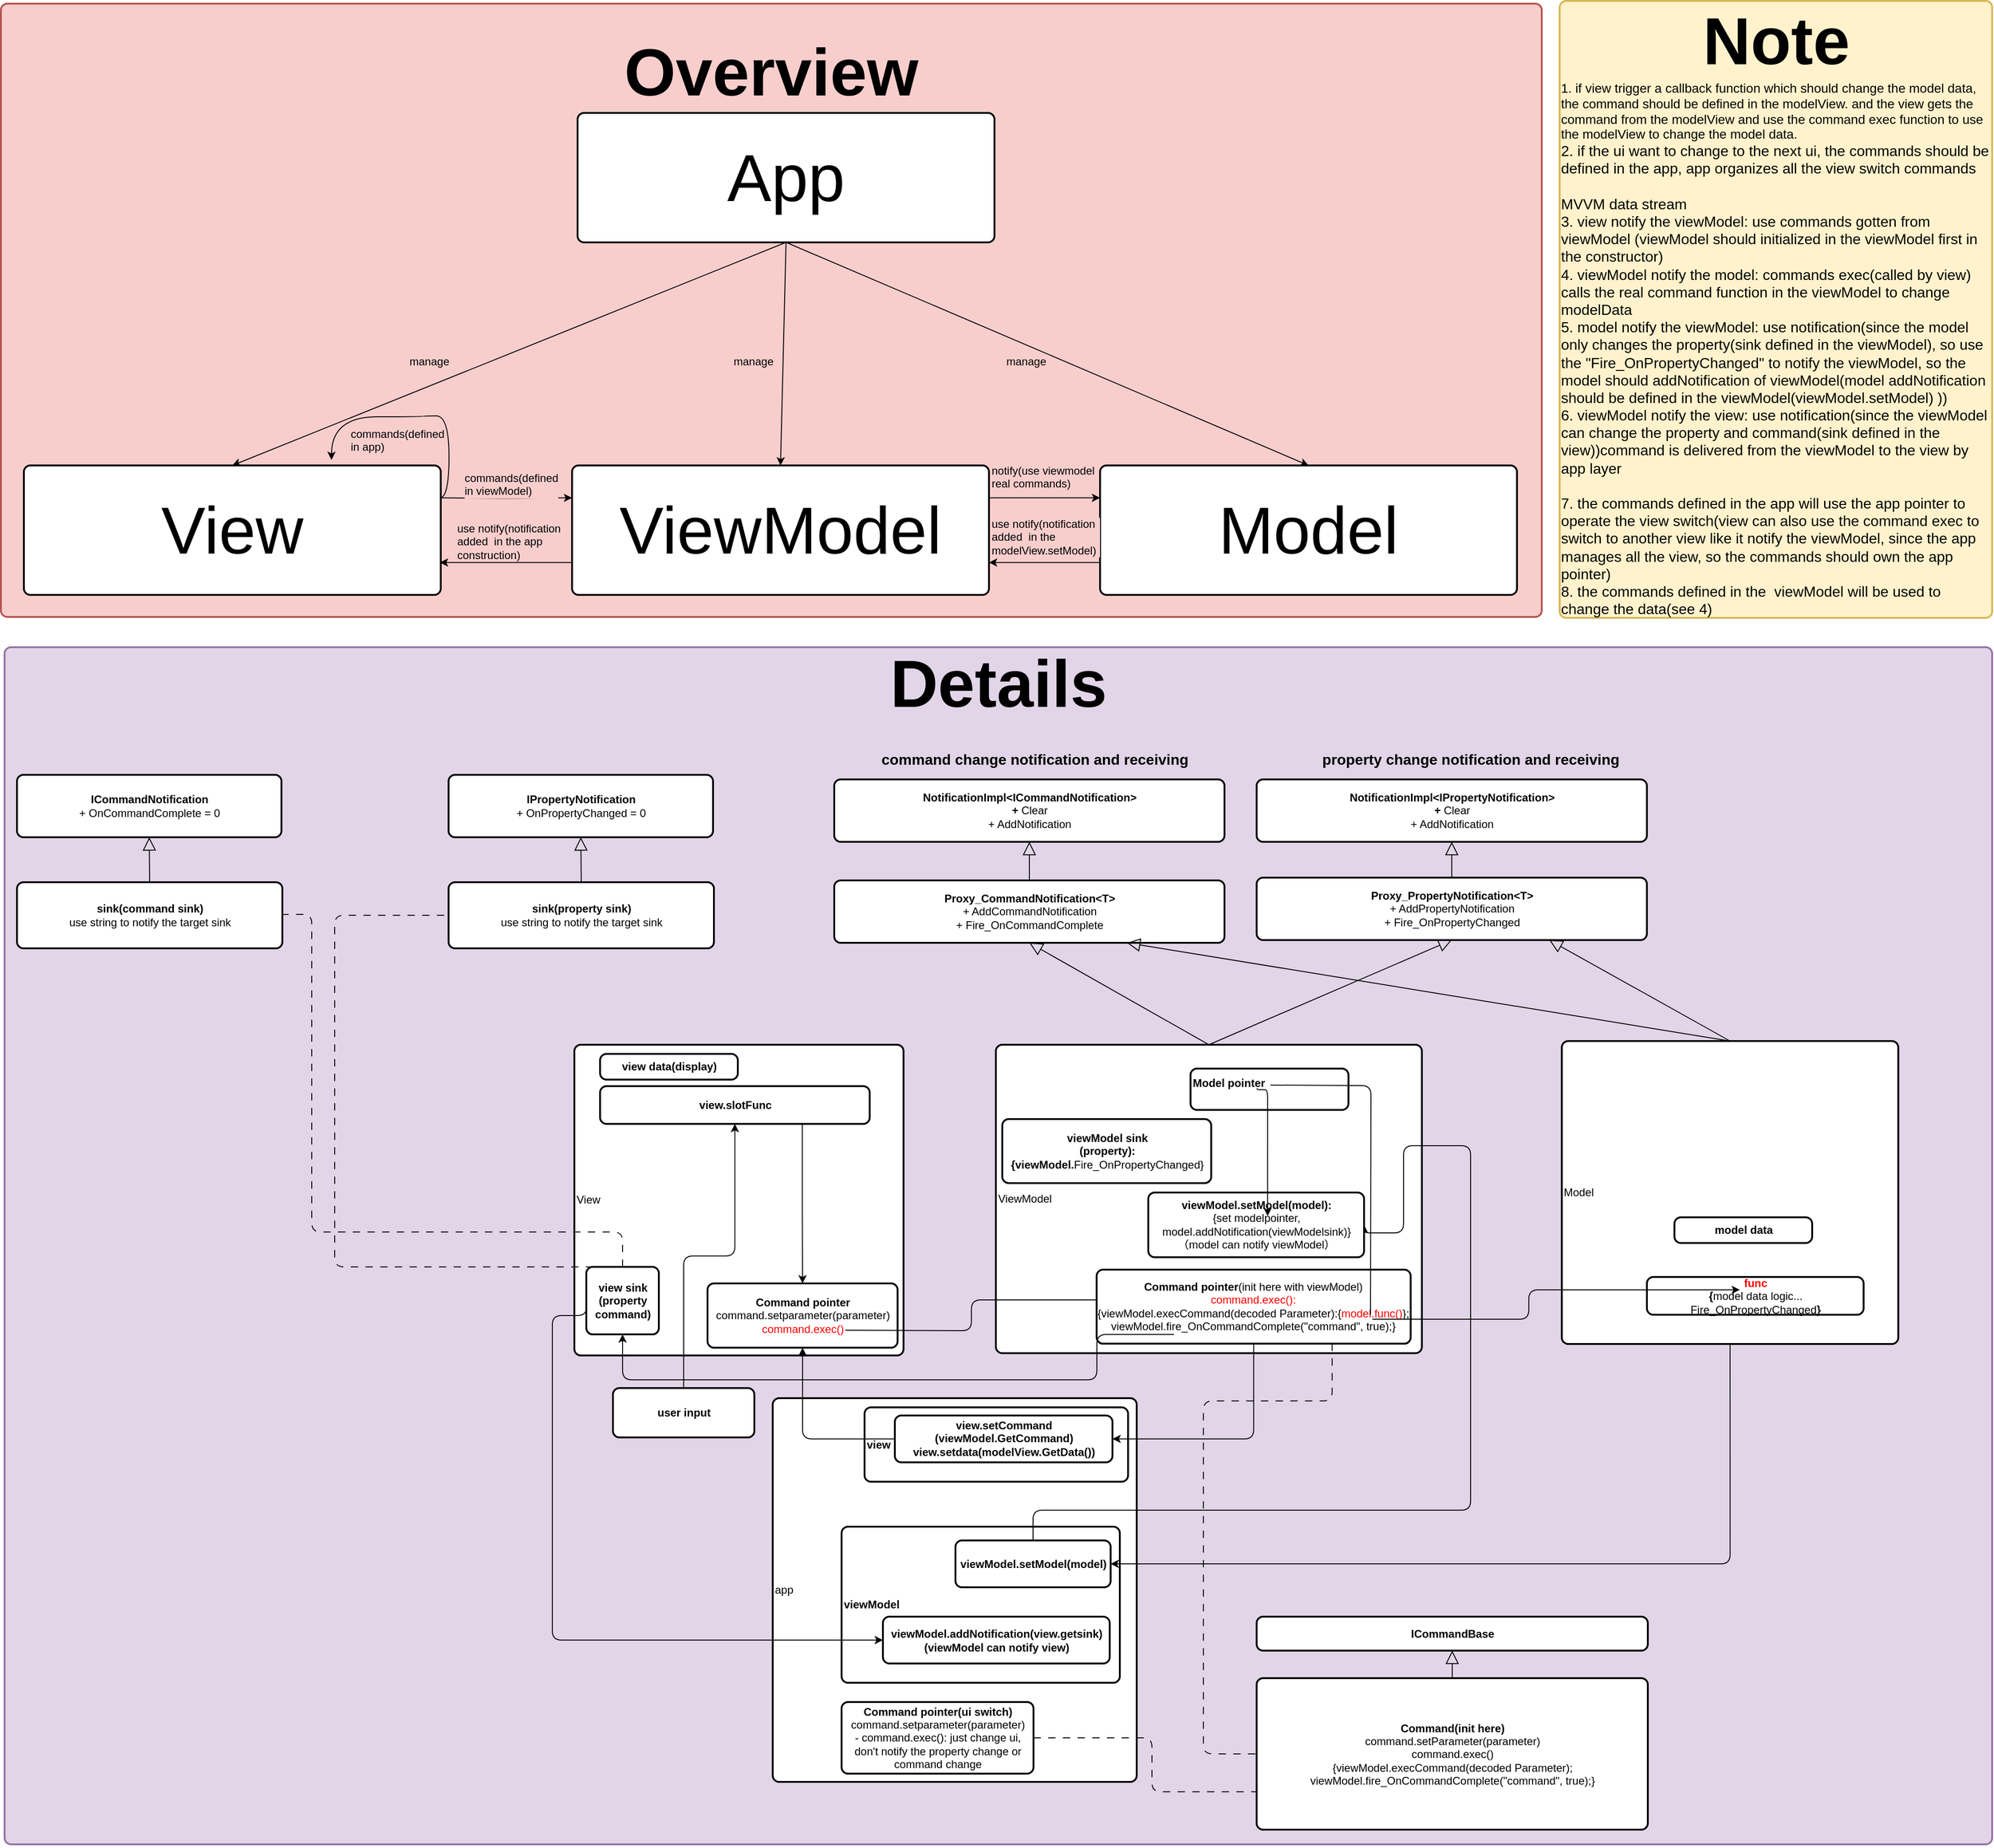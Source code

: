<mxfile>
    <diagram id="0IJ92mYvu78yD-s9BBEv" name="第 1 页">
        <mxGraphModel dx="3004" dy="2409" grid="0" gridSize="10" guides="1" tooltips="1" connect="1" arrows="1" fold="1" page="1" pageScale="1" pageWidth="827" pageHeight="1169" math="0" shadow="0">
            <root>
                <mxCell id="0"/>
                <mxCell id="1" parent="0"/>
                <mxCell id="147" value="&lt;div style=&quot;&quot;&gt;&lt;span style=&quot;font-size: 72px;&quot;&gt;&lt;b&gt;Detail&lt;/b&gt;&lt;/span&gt;&lt;b style=&quot;font-size: 72px; background-color: initial;&quot;&gt;s&lt;/b&gt;&lt;/div&gt;&lt;div style=&quot;&quot;&gt;&lt;b style=&quot;font-size: 72px; background-color: initial;&quot;&gt;&lt;br&gt;&lt;/b&gt;&lt;/div&gt;&lt;div style=&quot;&quot;&gt;&lt;span style=&quot;font-size: 72px;&quot;&gt;&lt;b&gt;&lt;br&gt;&lt;/b&gt;&lt;/span&gt;&lt;/div&gt;&lt;div style=&quot;&quot;&gt;&lt;span style=&quot;font-size: 72px;&quot;&gt;&lt;b&gt;&lt;br&gt;&lt;/b&gt;&lt;/span&gt;&lt;/div&gt;&lt;div style=&quot;&quot;&gt;&lt;span style=&quot;font-size: 72px;&quot;&gt;&lt;b&gt;&lt;br&gt;&lt;/b&gt;&lt;/span&gt;&lt;/div&gt;&lt;div style=&quot;&quot;&gt;&lt;span style=&quot;font-size: 72px;&quot;&gt;&lt;b&gt;&lt;br&gt;&lt;/b&gt;&lt;/span&gt;&lt;/div&gt;&lt;div style=&quot;&quot;&gt;&lt;span style=&quot;font-size: 72px;&quot;&gt;&lt;b&gt;&lt;br&gt;&lt;/b&gt;&lt;/span&gt;&lt;/div&gt;&lt;div style=&quot;&quot;&gt;&lt;span style=&quot;font-size: 72px;&quot;&gt;&lt;b&gt;&lt;br&gt;&lt;/b&gt;&lt;/span&gt;&lt;/div&gt;&lt;div style=&quot;&quot;&gt;&lt;span style=&quot;font-size: 72px;&quot;&gt;&lt;b&gt;&lt;br&gt;&lt;/b&gt;&lt;/span&gt;&lt;/div&gt;&lt;div style=&quot;&quot;&gt;&lt;span style=&quot;font-size: 72px;&quot;&gt;&lt;b&gt;&lt;br&gt;&lt;/b&gt;&lt;/span&gt;&lt;/div&gt;&lt;div style=&quot;&quot;&gt;&lt;span style=&quot;font-size: 72px;&quot;&gt;&lt;b&gt;&lt;br&gt;&lt;/b&gt;&lt;/span&gt;&lt;/div&gt;&lt;div style=&quot;&quot;&gt;&lt;span style=&quot;font-size: 72px;&quot;&gt;&lt;b&gt;&lt;br&gt;&lt;/b&gt;&lt;/span&gt;&lt;/div&gt;&lt;div style=&quot;&quot;&gt;&lt;span style=&quot;font-size: 72px;&quot;&gt;&lt;b&gt;&lt;br&gt;&lt;/b&gt;&lt;/span&gt;&lt;/div&gt;&lt;div style=&quot;&quot;&gt;&lt;span style=&quot;font-size: 72px;&quot;&gt;&lt;b&gt;&lt;br&gt;&lt;/b&gt;&lt;/span&gt;&lt;/div&gt;&lt;div style=&quot;&quot;&gt;&lt;span style=&quot;font-size: 72px;&quot;&gt;&lt;b&gt;&lt;br&gt;&lt;/b&gt;&lt;/span&gt;&lt;/div&gt;&lt;div style=&quot;&quot;&gt;&lt;br&gt;&lt;/div&gt;" style="rounded=1;whiteSpace=wrap;html=1;absoluteArcSize=1;arcSize=14;strokeWidth=2;fillColor=#e1d5e7;strokeColor=#9673a6;" parent="1" vertex="1">
                    <mxGeometry x="-648" y="-280" width="2164.5" height="1304" as="geometry"/>
                </mxCell>
                <mxCell id="146" value="&lt;div style=&quot;&quot;&gt;&lt;font style=&quot;font-size: 72px;&quot;&gt;&lt;b&gt;Overview&lt;/b&gt;&lt;/font&gt;&lt;/div&gt;&lt;div style=&quot;&quot;&gt;&lt;font style=&quot;font-size: 72px;&quot;&gt;&lt;b&gt;&lt;br&gt;&lt;/b&gt;&lt;/font&gt;&lt;/div&gt;&lt;div style=&quot;&quot;&gt;&lt;font style=&quot;font-size: 72px;&quot;&gt;&lt;b&gt;&lt;br&gt;&lt;/b&gt;&lt;/font&gt;&lt;/div&gt;&lt;div style=&quot;&quot;&gt;&lt;font style=&quot;font-size: 72px;&quot;&gt;&lt;b&gt;&lt;br&gt;&lt;/b&gt;&lt;/font&gt;&lt;/div&gt;&lt;div style=&quot;&quot;&gt;&lt;font style=&quot;font-size: 72px;&quot;&gt;&lt;b&gt;&lt;br&gt;&lt;/b&gt;&lt;/font&gt;&lt;/div&gt;&lt;div style=&quot;&quot;&gt;&lt;font style=&quot;font-size: 72px;&quot;&gt;&lt;b&gt;&lt;br&gt;&lt;/b&gt;&lt;/font&gt;&lt;/div&gt;&lt;div style=&quot;&quot;&gt;&lt;b&gt;&lt;br&gt;&lt;/b&gt;&lt;/div&gt;&lt;div style=&quot;&quot;&gt;&lt;b&gt;&lt;br&gt;&lt;/b&gt;&lt;/div&gt;&lt;div style=&quot;&quot;&gt;&lt;b&gt;&lt;br&gt;&lt;/b&gt;&lt;/div&gt;&lt;div style=&quot;&quot;&gt;&lt;b&gt;&lt;br&gt;&lt;/b&gt;&lt;/div&gt;&lt;div style=&quot;&quot;&gt;&lt;b&gt;&lt;br&gt;&lt;/b&gt;&lt;/div&gt;&lt;div style=&quot;&quot;&gt;&lt;br&gt;&lt;/div&gt;" style="rounded=1;whiteSpace=wrap;html=1;absoluteArcSize=1;arcSize=14;strokeWidth=2;fillColor=#f8cecc;strokeColor=#b85450;" parent="1" vertex="1">
                    <mxGeometry x="-652" y="-981" width="1678" height="668" as="geometry"/>
                </mxCell>
                <mxCell id="3" value="View" style="rounded=1;whiteSpace=wrap;html=1;absoluteArcSize=1;arcSize=14;strokeWidth=2;align=left;" parent="1" vertex="1">
                    <mxGeometry x="-27.5" y="152.983" width="358.449" height="338.534" as="geometry"/>
                </mxCell>
                <mxCell id="135" style="edgeStyle=orthogonalEdgeStyle;html=1;exitX=0.75;exitY=1;exitDx=0;exitDy=0;entryX=0.5;entryY=0;entryDx=0;entryDy=0;fontFamily=Helvetica;fontColor=#000000;endArrow=classic;endFill=1;" parent="1" source="7" target="15" edge="1">
                    <mxGeometry relative="1" as="geometry"/>
                </mxCell>
                <mxCell id="7" value="&lt;b&gt;view.slotFunc&lt;/b&gt;" style="rounded=1;whiteSpace=wrap;html=1;absoluteArcSize=1;arcSize=14;strokeWidth=2;" parent="1" vertex="1">
                    <mxGeometry x="0.5" y="198.13" width="293.62" height="41.13" as="geometry"/>
                </mxCell>
                <mxCell id="4" value="ViewModel" style="rounded=1;whiteSpace=wrap;html=1;absoluteArcSize=1;arcSize=14;strokeWidth=2;align=left;" parent="1" vertex="1">
                    <mxGeometry x="431.5" y="152.98" width="463.95" height="336.02" as="geometry"/>
                </mxCell>
                <mxCell id="134" style="edgeStyle=orthogonalEdgeStyle;html=1;exitX=0.5;exitY=0;exitDx=0;exitDy=0;entryX=0.5;entryY=1;entryDx=0;entryDy=0;fontFamily=Helvetica;fontColor=#000000;endArrow=classic;endFill=1;" parent="1" source="9" target="7" edge="1">
                    <mxGeometry relative="1" as="geometry"/>
                </mxCell>
                <mxCell id="9" value="&lt;b&gt;user input&lt;/b&gt;" style="rounded=1;whiteSpace=wrap;html=1;absoluteArcSize=1;arcSize=14;strokeWidth=2;" parent="1" vertex="1">
                    <mxGeometry x="14.5" y="527" width="154.01" height="53.78" as="geometry"/>
                </mxCell>
                <mxCell id="12" value="Model" style="rounded=1;whiteSpace=wrap;html=1;absoluteArcSize=1;arcSize=14;strokeWidth=2;align=left;" parent="1" vertex="1">
                    <mxGeometry x="1047.85" y="149" width="366.41" height="330" as="geometry"/>
                </mxCell>
                <mxCell id="15" value="&lt;b&gt;Command pointer&lt;/b&gt;&lt;br&gt;command.setparameter(parameter)&lt;br&gt;&lt;font color=&quot;#ff0000&quot;&gt;command.exec()&lt;/font&gt;" style="rounded=1;whiteSpace=wrap;html=1;absoluteArcSize=1;arcSize=14;strokeWidth=2;" parent="1" vertex="1">
                    <mxGeometry x="117.5" y="413" width="207" height="70" as="geometry"/>
                </mxCell>
                <mxCell id="21" value="app" style="rounded=1;whiteSpace=wrap;html=1;absoluteArcSize=1;arcSize=14;strokeWidth=2;align=left;" parent="1" vertex="1">
                    <mxGeometry x="188.5" y="538" width="396.41" height="418" as="geometry"/>
                </mxCell>
                <mxCell id="29" value="&lt;b&gt;view&lt;/b&gt;" style="rounded=1;whiteSpace=wrap;html=1;absoluteArcSize=1;arcSize=14;strokeWidth=2;align=left;" parent="1" vertex="1">
                    <mxGeometry x="288.5" y="548" width="287" height="81" as="geometry"/>
                </mxCell>
                <mxCell id="28" style="edgeStyle=orthogonalEdgeStyle;html=1;exitX=0;exitY=0.5;exitDx=0;exitDy=0;entryX=0.5;entryY=1;entryDx=0;entryDy=0;" parent="1" source="22" target="15" edge="1">
                    <mxGeometry relative="1" as="geometry"/>
                </mxCell>
                <mxCell id="22" value="&lt;b&gt;view.setCommand&lt;br&gt;(viewModel.GetCommand)&lt;br&gt;view.setdata(modelView.GetData())&lt;br&gt;&lt;/b&gt;" style="rounded=1;whiteSpace=wrap;html=1;absoluteArcSize=1;arcSize=14;strokeWidth=2;" parent="1" vertex="1">
                    <mxGeometry x="321.5" y="556.88" width="237" height="51" as="geometry"/>
                </mxCell>
                <mxCell id="26" style="edgeStyle=orthogonalEdgeStyle;html=1;exitX=0.5;exitY=1;exitDx=0;exitDy=0;entryX=1;entryY=0.5;entryDx=0;entryDy=0;" parent="1" source="24" target="22" edge="1">
                    <mxGeometry relative="1" as="geometry"/>
                </mxCell>
                <mxCell id="35" style="edgeStyle=orthogonalEdgeStyle;html=1;entryX=0.346;entryY=0.409;entryDx=0;entryDy=0;entryPerimeter=0;" parent="1" target="24" edge="1">
                    <mxGeometry relative="1" as="geometry">
                        <mxPoint x="267.5" y="464" as="sourcePoint"/>
                    </mxGeometry>
                </mxCell>
                <mxCell id="24" value="&lt;b&gt;Command pointer&lt;/b&gt;(init here with viewModel)&lt;br&gt;&lt;font color=&quot;#ff0000&quot;&gt;command.exec():&lt;/font&gt;&lt;br&gt;&lt;span style=&quot;border-color: var(--border-color);&quot;&gt;{viewModel.execCommand(decoded Parameter):{&lt;font color=&quot;#ff0000&quot;&gt;model.func()&lt;/font&gt;};&lt;br style=&quot;border-color: var(--border-color);&quot;&gt;viewModel.fire_OnCommandComplete(&quot;command&quot;, true);}&lt;/span&gt;&lt;b&gt;&lt;br&gt;&lt;/b&gt;" style="rounded=1;whiteSpace=wrap;html=1;absoluteArcSize=1;arcSize=14;strokeWidth=2;" parent="1" vertex="1">
                    <mxGeometry x="541.25" y="398" width="342" height="80.66" as="geometry"/>
                </mxCell>
                <mxCell id="83" style="edgeStyle=orthogonalEdgeStyle;html=1;entryX=0.5;entryY=1;entryDx=0;entryDy=0;fontFamily=Helvetica;fontColor=#000000;exitX=0.246;exitY=0.875;exitDx=0;exitDy=0;exitPerimeter=0;" parent="1" source="24" target="68" edge="1">
                    <mxGeometry relative="1" as="geometry">
                        <Array as="points">
                            <mxPoint x="541.5" y="469"/>
                            <mxPoint x="541.5" y="518"/>
                            <mxPoint x="24.5" y="518"/>
                        </Array>
                    </mxGeometry>
                </mxCell>
                <mxCell id="36" value="&lt;b&gt;Model pointer&lt;br&gt;&lt;br&gt;&lt;/b&gt;" style="rounded=1;whiteSpace=wrap;html=1;absoluteArcSize=1;arcSize=14;strokeWidth=2;align=left;" parent="1" vertex="1">
                    <mxGeometry x="643.5" y="179" width="172" height="45" as="geometry"/>
                </mxCell>
                <mxCell id="38" value="&lt;font style=&quot;font-weight: bold;&quot; color=&quot;#ff0000&quot;&gt;func&lt;/font&gt;&lt;br&gt;&lt;b&gt;{&lt;/b&gt;model data logic...&lt;br&gt;&lt;span style=&quot;background-color: initial;&quot;&gt;Fire_OnPropertyChanged&lt;/span&gt;&lt;b style=&quot;background-color: initial;&quot;&gt;}&lt;/b&gt;&lt;b&gt;&lt;br&gt;&lt;/b&gt;" style="rounded=1;whiteSpace=wrap;html=1;absoluteArcSize=1;arcSize=14;strokeWidth=2;" parent="1" vertex="1">
                    <mxGeometry x="1140.5" y="406" width="236" height="41.13" as="geometry"/>
                </mxCell>
                <mxCell id="39" style="edgeStyle=orthogonalEdgeStyle;html=1;fontColor=#FF0000;exitX=0.878;exitY=0.669;exitDx=0;exitDy=0;exitPerimeter=0;entryX=0.429;entryY=0.34;entryDx=0;entryDy=0;entryPerimeter=0;" parent="1" source="24" target="38" edge="1">
                    <mxGeometry relative="1" as="geometry"/>
                </mxCell>
                <mxCell id="41" value="&lt;b&gt;viewModel&lt;/b&gt;" style="rounded=1;whiteSpace=wrap;html=1;absoluteArcSize=1;arcSize=14;strokeWidth=2;align=left;" parent="1" vertex="1">
                    <mxGeometry x="263.5" y="678" width="303" height="170" as="geometry"/>
                </mxCell>
                <mxCell id="45" style="edgeStyle=orthogonalEdgeStyle;html=1;exitX=0.5;exitY=0;exitDx=0;exitDy=0;entryX=1;entryY=0.5;entryDx=0;entryDy=0;fontColor=#FF0000;" parent="1" source="42" target="92" edge="1">
                    <mxGeometry relative="1" as="geometry">
                        <Array as="points">
                            <mxPoint x="472.5" y="660"/>
                            <mxPoint x="948.5" y="660"/>
                            <mxPoint x="948.5" y="263"/>
                            <mxPoint x="875.5" y="263"/>
                            <mxPoint x="875.5" y="358"/>
                        </Array>
                    </mxGeometry>
                </mxCell>
                <mxCell id="42" value="&lt;b&gt;viewModel.setModel(model)&lt;/b&gt;" style="rounded=1;whiteSpace=wrap;html=1;absoluteArcSize=1;arcSize=14;strokeWidth=2;" parent="1" vertex="1">
                    <mxGeometry x="387.5" y="693" width="169" height="51" as="geometry"/>
                </mxCell>
                <mxCell id="44" style="edgeStyle=orthogonalEdgeStyle;html=1;exitX=0.5;exitY=1;exitDx=0;exitDy=0;entryX=1;entryY=0.5;entryDx=0;entryDy=0;fontColor=#FF0000;" parent="1" source="12" target="42" edge="1">
                    <mxGeometry relative="1" as="geometry"/>
                </mxCell>
                <mxCell id="48" value="&lt;pre style=&quot;margin-top: 0px; margin-bottom: 0px;&quot;&gt;&lt;span style=&quot;font-weight: 600;&quot;&gt;&lt;font style=&quot;&quot; face=&quot;Helvetica&quot;&gt;Proxy_CommandNotification&amp;lt;T&amp;gt;&lt;/font&gt;&lt;/span&gt;&lt;/pre&gt;&lt;pre style=&quot;margin-top: 0px; margin-bottom: 0px;&quot;&gt;&lt;pre style=&quot;border-color: var(--border-color); margin-top: 0px; margin-bottom: 0px;&quot;&gt;&lt;pre style=&quot;border-color: var(--border-color); margin-top: 0px; margin-bottom: 0px;&quot;&gt;&lt;font style=&quot;border-color: var(--border-color);&quot; face=&quot;Helvetica&quot;&gt;&lt;span style=&quot;border-color: var(--border-color);&quot;&gt;&lt;font style=&quot;border-color: var(--border-color);&quot;&gt;&lt;span style=&quot;border-color: var(--border-color); background-color: initial;&quot;&gt;+ &lt;/span&gt;&lt;/font&gt;&lt;/span&gt;AddCommandNotification&lt;/font&gt;&lt;/pre&gt;&lt;pre style=&quot;border-color: var(--border-color); margin-top: 0px; margin-bottom: 0px;&quot;&gt;&lt;font style=&quot;border-color: var(--border-color);&quot; face=&quot;Helvetica&quot;&gt;+ Fire_OnCommandComplete&lt;/font&gt;&lt;/pre&gt;&lt;/pre&gt;&lt;/pre&gt;" style="rounded=1;whiteSpace=wrap;html=1;absoluteArcSize=1;arcSize=14;strokeWidth=2;" parent="1" vertex="1">
                    <mxGeometry x="255.5" y="-26" width="425" height="68" as="geometry"/>
                </mxCell>
                <mxCell id="51" value="" style="endArrow=block;endFill=0;endSize=12;html=1;fontFamily=Helvetica;fontColor=#000000;entryX=0.5;entryY=1;entryDx=0;entryDy=0;exitX=0.5;exitY=0;exitDx=0;exitDy=0;" parent="1" source="4" target="48" edge="1">
                    <mxGeometry width="160" relative="1" as="geometry">
                        <mxPoint x="705.5" y="127" as="sourcePoint"/>
                        <mxPoint x="714.5" y="71" as="targetPoint"/>
                    </mxGeometry>
                </mxCell>
                <mxCell id="53" value="&lt;pre style=&quot;margin-top: 0px; margin-bottom: 0px;&quot;&gt;&lt;pre style=&quot;border-color: var(--border-color); margin-top: 0px; margin-bottom: 0px;&quot;&gt;&lt;span style=&quot;border-color: var(--border-color);&quot;&gt;&lt;font style=&quot;border-color: var(--border-color);&quot; face=&quot;Helvetica&quot;&gt;&lt;b&gt;NotificationImpl&lt;span style=&quot;background-color: initial;&quot;&gt;&amp;lt;&lt;/span&gt;&lt;span style=&quot;background-color: initial;&quot;&gt;ICommandNotification&lt;/span&gt;&lt;span style=&quot;background-color: initial;&quot;&gt;&amp;gt;&lt;/span&gt;&lt;/b&gt;&lt;/font&gt;&lt;/span&gt;&lt;/pre&gt;&lt;pre style=&quot;border-color: var(--border-color); margin-top: 0px; margin-bottom: 0px;&quot;&gt;&lt;font face=&quot;Helvetica&quot;&gt;&lt;span style=&quot;border-color: var(--border-color);&quot;&gt;&lt;font style=&quot;border-color: var(--border-color);&quot;&gt;&lt;b&gt;&lt;span style=&quot;background-color: initial;&quot;&gt;+ &lt;/span&gt;&lt;/b&gt;&lt;/font&gt;&lt;/span&gt;Clear&lt;/font&gt;&lt;/pre&gt;&lt;pre style=&quot;border-color: var(--border-color); margin-top: 0px; margin-bottom: 0px;&quot;&gt;&lt;font face=&quot;Helvetica&quot;&gt;+ AddNotification&lt;/font&gt;&lt;/pre&gt;&lt;/pre&gt;" style="rounded=1;whiteSpace=wrap;html=1;absoluteArcSize=1;arcSize=14;strokeWidth=2;" parent="1" vertex="1">
                    <mxGeometry x="255.5" y="-136" width="425" height="68" as="geometry"/>
                </mxCell>
                <mxCell id="55" value="&lt;div style=&quot;font-size: 16px; line-height: 22px;&quot;&gt;&lt;div style=&quot;&quot;&gt;&lt;span style=&quot;&quot;&gt;&lt;b&gt;command change notification and receiving&lt;/b&gt;&lt;/span&gt;&lt;/div&gt;&lt;/div&gt;" style="text;whiteSpace=wrap;html=1;fontSize=11;fontFamily=Helvetica;fontColor=#000000;labelBackgroundColor=#e1d5e7;" parent="1" vertex="1">
                    <mxGeometry x="304.5" y="-175" width="348.46" height="44" as="geometry"/>
                </mxCell>
                <mxCell id="57" value="&lt;div style=&quot;font-size: 16px; line-height: 22px;&quot;&gt;&lt;div style=&quot;&quot;&gt;&lt;div style=&quot;line-height: 22px;&quot;&gt;&lt;b style=&quot;&quot;&gt;property change notification and receiving&lt;/b&gt;&lt;/div&gt;&lt;/div&gt;&lt;/div&gt;" style="text;whiteSpace=wrap;html=1;fontSize=11;fontFamily=Helvetica;fontColor=#000000;labelBackgroundColor=#e1d5e7;" parent="1" vertex="1">
                    <mxGeometry x="785.27" y="-175" width="334.46" height="44" as="geometry"/>
                </mxCell>
                <mxCell id="59" value="&lt;pre style=&quot;margin-top: 0px; margin-bottom: 0px;&quot;&gt;&lt;pre style=&quot;margin-top: 0px; margin-bottom: 0px;&quot;&gt;&lt;font face=&quot;Helvetica&quot;&gt;&lt;b&gt;NotificationImpl&amp;lt;IPropertyNotification&amp;gt;&lt;/b&gt;&lt;/font&gt;&lt;/pre&gt;&lt;pre style=&quot;margin-top: 0px; margin-bottom: 0px;&quot;&gt;&lt;font style=&quot;background-color: initial; font-family: Helvetica; white-space: normal; border-color: var(--border-color);&quot;&gt;&lt;b&gt;&lt;span style=&quot;background-color: initial;&quot;&gt;+ &lt;/span&gt;&lt;/b&gt;&lt;/font&gt;&lt;span style=&quot;background-color: initial; white-space: normal; font-family: Helvetica;&quot;&gt;Clear&lt;/span&gt;&lt;/pre&gt;&lt;pre style=&quot;border-color: var(--border-color); margin-top: 0px; margin-bottom: 0px;&quot;&gt;&lt;font face=&quot;Helvetica&quot;&gt;+ AddNotification&lt;/font&gt;&lt;/pre&gt;&lt;/pre&gt;" style="rounded=1;whiteSpace=wrap;html=1;absoluteArcSize=1;arcSize=14;strokeWidth=2;" parent="1" vertex="1">
                    <mxGeometry x="715.5" y="-136" width="425" height="68" as="geometry"/>
                </mxCell>
                <mxCell id="60" value="&lt;pre style=&quot;margin-top: 0px; margin-bottom: 0px;&quot;&gt;&lt;font face=&quot;Helvetica&quot;&gt;&lt;b&gt;Proxy_PropertyNotification&lt;/b&gt;&lt;/font&gt;&lt;span style=&quot;font-weight: 600;&quot;&gt;&lt;font style=&quot;&quot; face=&quot;Helvetica&quot;&gt;&amp;lt;T&amp;gt;&lt;/font&gt;&lt;/span&gt;&lt;/pre&gt;&lt;pre style=&quot;margin-top: 0px; margin-bottom: 0px;&quot;&gt;&lt;pre style=&quot;border-color: var(--border-color); margin-top: 0px; margin-bottom: 0px;&quot;&gt;&lt;pre style=&quot;border-color: var(--border-color); margin-top: 0px; margin-bottom: 0px;&quot;&gt;&lt;font face=&quot;Helvetica&quot;&gt;&lt;font style=&quot;border-color: var(--border-color);&quot;&gt;&lt;span style=&quot;border-color: var(--border-color);&quot;&gt;&lt;font style=&quot;border-color: var(--border-color);&quot;&gt;&lt;span style=&quot;border-color: var(--border-color); background-color: initial;&quot;&gt;+ &lt;/span&gt;&lt;/font&gt;&lt;/span&gt;&lt;/font&gt;AddPropertyNotification&lt;/font&gt;&lt;/pre&gt;&lt;pre style=&quot;border-color: var(--border-color); margin-top: 0px; margin-bottom: 0px;&quot;&gt;&lt;font style=&quot;border-color: var(--border-color);&quot; face=&quot;Helvetica&quot;&gt;+ &lt;/font&gt;&lt;font face=&quot;Helvetica&quot;&gt;Fire_OnPropertyChanged&lt;/font&gt;&lt;/pre&gt;&lt;/pre&gt;&lt;/pre&gt;" style="rounded=1;whiteSpace=wrap;html=1;absoluteArcSize=1;arcSize=14;strokeWidth=2;" parent="1" vertex="1">
                    <mxGeometry x="715.5" y="-29" width="425" height="68" as="geometry"/>
                </mxCell>
                <mxCell id="61" value="" style="endArrow=block;endFill=0;endSize=12;html=1;fontFamily=Helvetica;fontColor=#000000;entryX=0.5;entryY=1;entryDx=0;entryDy=0;exitX=0.5;exitY=0;exitDx=0;exitDy=0;" parent="1" source="60" target="59" edge="1">
                    <mxGeometry width="160" relative="1" as="geometry">
                        <mxPoint x="478.0" y="-16" as="sourcePoint"/>
                        <mxPoint x="478.0" y="-58" as="targetPoint"/>
                    </mxGeometry>
                </mxCell>
                <mxCell id="64" value="" style="endArrow=block;endFill=0;endSize=12;html=1;fontFamily=Helvetica;fontColor=#000000;entryX=0.5;entryY=1;entryDx=0;entryDy=0;exitX=0.5;exitY=0;exitDx=0;exitDy=0;" parent="1" source="4" target="60" edge="1">
                    <mxGeometry width="160" relative="1" as="geometry">
                        <mxPoint x="707.5" y="130" as="sourcePoint"/>
                        <mxPoint x="478" y="52" as="targetPoint"/>
                    </mxGeometry>
                </mxCell>
                <mxCell id="66" value="&lt;b&gt;viewModel.addNotification(view.getsink)&lt;br&gt;(viewModel can notify view)&lt;br&gt;&lt;/b&gt;" style="rounded=1;whiteSpace=wrap;html=1;absoluteArcSize=1;arcSize=14;strokeWidth=2;" parent="1" vertex="1">
                    <mxGeometry x="308.5" y="776" width="247" height="51" as="geometry"/>
                </mxCell>
                <mxCell id="69" style="edgeStyle=orthogonalEdgeStyle;html=1;exitX=0;exitY=0.5;exitDx=0;exitDy=0;entryX=0;entryY=0.5;entryDx=0;entryDy=0;fontFamily=Helvetica;fontColor=#000000;" parent="1" source="68" target="66" edge="1">
                    <mxGeometry relative="1" as="geometry">
                        <Array as="points">
                            <mxPoint x="-51.5" y="448"/>
                            <mxPoint x="-51.5" y="802"/>
                        </Array>
                    </mxGeometry>
                </mxCell>
                <mxCell id="73" style="edgeStyle=orthogonalEdgeStyle;html=1;exitX=0.5;exitY=0;exitDx=0;exitDy=0;fontFamily=Helvetica;fontColor=#000000;dashed=1;dashPattern=8 8;entryX=0;entryY=0.5;entryDx=0;entryDy=0;endArrow=none;endFill=0;" parent="1" source="68" target="72" edge="1">
                    <mxGeometry relative="1" as="geometry">
                        <mxPoint x="-247.5" y="73" as="targetPoint"/>
                        <Array as="points">
                            <mxPoint x="-288.5" y="395"/>
                            <mxPoint x="-288.5" y="12"/>
                        </Array>
                    </mxGeometry>
                </mxCell>
                <mxCell id="68" value="&lt;b&gt;view sink&lt;br&gt;(property&lt;br&gt;command)&lt;br&gt;&lt;/b&gt;" style="rounded=1;whiteSpace=wrap;html=1;absoluteArcSize=1;arcSize=14;strokeWidth=2;" parent="1" vertex="1">
                    <mxGeometry x="-14.5" y="395" width="79" height="73.56" as="geometry"/>
                </mxCell>
                <mxCell id="71" value="&lt;b&gt;Command pointer(ui switch)&lt;/b&gt;&lt;br&gt;command.setparameter(parameter)&lt;br&gt;- command.exec(): just change ui,&lt;br&gt;don't notify the property change or command change" style="rounded=1;whiteSpace=wrap;html=1;absoluteArcSize=1;arcSize=14;strokeWidth=2;" parent="1" vertex="1">
                    <mxGeometry x="263.5" y="869" width="209" height="78" as="geometry"/>
                </mxCell>
                <mxCell id="72" value="&lt;b&gt;sink(property sink)&lt;/b&gt;&lt;br&gt;use string to notify the target sink" style="rounded=1;whiteSpace=wrap;html=1;absoluteArcSize=1;arcSize=14;strokeWidth=2;" parent="1" vertex="1">
                    <mxGeometry x="-164.5" y="-24" width="289" height="72" as="geometry"/>
                </mxCell>
                <mxCell id="75" value="" style="endArrow=block;endFill=0;endSize=12;html=1;fontFamily=Helvetica;fontColor=#000000;entryX=0.5;entryY=1;entryDx=0;entryDy=0;exitX=0.5;exitY=0;exitDx=0;exitDy=0;" parent="1" source="48" target="53" edge="1">
                    <mxGeometry width="160" relative="1" as="geometry">
                        <mxPoint x="935" y="-19" as="sourcePoint"/>
                        <mxPoint x="935" y="-58" as="targetPoint"/>
                    </mxGeometry>
                </mxCell>
                <mxCell id="76" value="" style="endArrow=block;endFill=0;endSize=12;html=1;fontFamily=Helvetica;fontColor=#000000;exitX=0.5;exitY=0;exitDx=0;exitDy=0;entryX=0.5;entryY=1;entryDx=0;entryDy=0;" parent="1" source="72" target="77" edge="1">
                    <mxGeometry width="160" relative="1" as="geometry">
                        <mxPoint x="478" y="-16" as="sourcePoint"/>
                        <mxPoint x="-19.5" y="-73" as="targetPoint"/>
                    </mxGeometry>
                </mxCell>
                <mxCell id="77" value="&lt;pre style=&quot;margin-top: 0px; margin-bottom: 0px;&quot;&gt;&lt;pre style=&quot;border-color: var(--border-color); margin-top: 0px; margin-bottom: 0px;&quot;&gt;&lt;pre style=&quot;margin-top: 0px; margin-bottom: 0px;&quot;&gt;&lt;font style=&quot;&quot; face=&quot;Helvetica&quot;&gt;&lt;b&gt;IPropertyNotification&lt;/b&gt;&lt;/font&gt;&lt;/pre&gt;&lt;pre style=&quot;margin-top: 0px; margin-bottom: 0px;&quot;&gt;&lt;font style=&quot;&quot; face=&quot;Helvetica&quot;&gt;+ OnPropertyChanged = 0&lt;/font&gt;&lt;/pre&gt;&lt;/pre&gt;&lt;/pre&gt;" style="rounded=1;whiteSpace=wrap;html=1;absoluteArcSize=1;arcSize=14;strokeWidth=2;" parent="1" vertex="1">
                    <mxGeometry x="-164.5" y="-141" width="288" height="68" as="geometry"/>
                </mxCell>
                <mxCell id="78" value="&lt;b&gt;sink(command sink)&lt;br&gt;&lt;/b&gt;use string to notify the target sink&lt;b&gt;&lt;br&gt;&lt;/b&gt;" style="rounded=1;whiteSpace=wrap;html=1;absoluteArcSize=1;arcSize=14;strokeWidth=2;" parent="1" vertex="1">
                    <mxGeometry x="-634.5" y="-24" width="289" height="72" as="geometry"/>
                </mxCell>
                <mxCell id="79" value="" style="endArrow=block;endFill=0;endSize=12;html=1;fontFamily=Helvetica;fontColor=#000000;exitX=0.5;exitY=0;exitDx=0;exitDy=0;entryX=0.5;entryY=1;entryDx=0;entryDy=0;" parent="1" source="78" target="80" edge="1">
                    <mxGeometry width="160" relative="1" as="geometry">
                        <mxPoint x="8" y="-16" as="sourcePoint"/>
                        <mxPoint x="-489.5" y="-73" as="targetPoint"/>
                    </mxGeometry>
                </mxCell>
                <mxCell id="80" value="&lt;pre style=&quot;margin-top: 0px; margin-bottom: 0px;&quot;&gt;&lt;pre style=&quot;border-color: var(--border-color); margin-top: 0px; margin-bottom: 0px;&quot;&gt;&lt;pre style=&quot;margin-top: 0px; margin-bottom: 0px;&quot;&gt;&lt;font face=&quot;Helvetica&quot;&gt;&lt;b&gt;ICommandNotification&lt;/b&gt;&lt;/font&gt;&lt;/pre&gt;&lt;pre style=&quot;margin-top: 0px; margin-bottom: 0px;&quot;&gt;&lt;font style=&quot;&quot; face=&quot;Helvetica&quot;&gt;+ &lt;/font&gt;&lt;font face=&quot;Helvetica&quot;&gt;OnCommandComplete = 0&lt;/font&gt;&lt;br&gt;&lt;/pre&gt;&lt;/pre&gt;&lt;/pre&gt;" style="rounded=1;whiteSpace=wrap;html=1;absoluteArcSize=1;arcSize=14;strokeWidth=2;" parent="1" vertex="1">
                    <mxGeometry x="-634.5" y="-141" width="288" height="68" as="geometry"/>
                </mxCell>
                <mxCell id="82" style="edgeStyle=orthogonalEdgeStyle;html=1;exitX=0.5;exitY=0;exitDx=0;exitDy=0;fontFamily=Helvetica;fontColor=#000000;dashed=1;dashPattern=8 8;entryX=1;entryY=0.5;entryDx=0;entryDy=0;endArrow=none;endFill=0;" parent="1" source="68" target="78" edge="1">
                    <mxGeometry relative="1" as="geometry">
                        <mxPoint x="35" y="405" as="sourcePoint"/>
                        <mxPoint x="-154.5" y="22" as="targetPoint"/>
                        <Array as="points">
                            <mxPoint x="24.5" y="357"/>
                            <mxPoint x="-313.5" y="357"/>
                            <mxPoint x="-313.5" y="11"/>
                            <mxPoint x="-345.5" y="11"/>
                        </Array>
                    </mxGeometry>
                </mxCell>
                <mxCell id="86" value="" style="endArrow=block;endFill=0;endSize=12;html=1;fontFamily=Helvetica;fontColor=#000000;entryX=0.75;entryY=1;entryDx=0;entryDy=0;exitX=0.5;exitY=0;exitDx=0;exitDy=0;" parent="1" source="12" target="48" edge="1">
                    <mxGeometry width="160" relative="1" as="geometry">
                        <mxPoint x="722.245" y="162.98" as="sourcePoint"/>
                        <mxPoint x="478" y="52" as="targetPoint"/>
                    </mxGeometry>
                </mxCell>
                <mxCell id="87" value="" style="endArrow=block;endFill=0;endSize=12;html=1;fontFamily=Helvetica;fontColor=#000000;entryX=0.75;entryY=1;entryDx=0;entryDy=0;exitX=0.5;exitY=0;exitDx=0;exitDy=0;" parent="1" source="12" target="60" edge="1">
                    <mxGeometry width="160" relative="1" as="geometry">
                        <mxPoint x="722.245" y="162.98" as="sourcePoint"/>
                        <mxPoint x="938" y="49.0" as="targetPoint"/>
                    </mxGeometry>
                </mxCell>
                <mxCell id="91" value="" style="edgeStyle=orthogonalEdgeStyle;html=1;fontColor=#FF0000;endArrow=none;" parent="1" edge="1">
                    <mxGeometry relative="1" as="geometry">
                        <mxPoint x="730.5" y="197" as="sourcePoint"/>
                        <mxPoint x="839.5" y="447" as="targetPoint"/>
                    </mxGeometry>
                </mxCell>
                <mxCell id="92" value="&lt;b style=&quot;border-color: var(--border-color);&quot;&gt;viewModel.setModel(model):&lt;br&gt;&lt;/b&gt;{set modelpointer,&lt;br&gt;model.&lt;span style=&quot;border-color: var(--border-color);&quot;&gt;addNotification(viewModelsink)&lt;/span&gt;}&lt;br&gt;（model can notify viewModel）" style="rounded=1;whiteSpace=wrap;html=1;absoluteArcSize=1;arcSize=14;strokeWidth=2;align=center;" parent="1" vertex="1">
                    <mxGeometry x="597.5" y="314" width="235" height="70.49" as="geometry"/>
                </mxCell>
                <mxCell id="93" style="edgeStyle=orthogonalEdgeStyle;html=1;fontFamily=Helvetica;fontColor=#000000;entryX=0.553;entryY=0.434;entryDx=0;entryDy=0;entryPerimeter=0;" parent="1" edge="1">
                    <mxGeometry relative="1" as="geometry">
                        <mxPoint x="715.5" y="201" as="sourcePoint"/>
                        <mxPoint x="727.455" y="339.593" as="targetPoint"/>
                        <Array as="points">
                            <mxPoint x="716.5" y="202"/>
                            <mxPoint x="727.5" y="202"/>
                        </Array>
                    </mxGeometry>
                </mxCell>
                <mxCell id="94" value="&lt;b&gt;viewModel sink&lt;br&gt;(property):&lt;br&gt;{viewModel.&lt;/b&gt;&lt;span style=&quot;background-color: initial;&quot;&gt;Fire_OnPropertyChanged}&lt;/span&gt;" style="rounded=1;whiteSpace=wrap;html=1;absoluteArcSize=1;arcSize=14;strokeWidth=2;" parent="1" vertex="1">
                    <mxGeometry x="438.5" y="234" width="227.54" height="69.69" as="geometry"/>
                </mxCell>
                <mxCell id="98" value="" style="edgeStyle=orthogonalEdgeStyle;html=1;exitX=1;exitY=0.25;exitDx=0;exitDy=0;entryX=0;entryY=0.25;entryDx=0;entryDy=0;fontFamily=Helvetica;fontSize=72;fontColor=#000000;" parent="1" target="96" edge="1">
                    <mxGeometry relative="1" as="geometry">
                        <mxPoint as="offset"/>
                        <mxPoint x="-174" y="-442.75" as="sourcePoint"/>
                    </mxGeometry>
                </mxCell>
                <mxCell id="131" style="edgeStyle=orthogonalEdgeStyle;curved=1;html=1;exitX=1;exitY=0.25;exitDx=0;exitDy=0;fontFamily=Helvetica;fontColor=#000000;" parent="1" edge="1">
                    <mxGeometry relative="1" as="geometry">
                        <mxPoint x="-292" y="-484" as="targetPoint"/>
                        <mxPoint x="-174" y="-442.75" as="sourcePoint"/>
                        <Array as="points">
                            <mxPoint x="-164" y="-443"/>
                            <mxPoint x="-164" y="-532"/>
                            <mxPoint x="-192" y="-532"/>
                            <mxPoint x="-249" y="-531"/>
                        </Array>
                    </mxGeometry>
                </mxCell>
                <mxCell id="95" value="&lt;font style=&quot;font-size: 72px;&quot;&gt;View&lt;/font&gt;" style="rounded=1;whiteSpace=wrap;html=1;absoluteArcSize=1;arcSize=14;strokeWidth=2;align=center;labelBackgroundColor=default;" parent="1" vertex="1">
                    <mxGeometry x="-627" y="-478" width="454" height="141" as="geometry"/>
                </mxCell>
                <mxCell id="99" style="edgeStyle=orthogonalEdgeStyle;html=1;exitX=1;exitY=0.25;exitDx=0;exitDy=0;entryX=0;entryY=0.25;entryDx=0;entryDy=0;fontFamily=Helvetica;fontSize=72;fontColor=#000000;" parent="1" source="96" target="97" edge="1">
                    <mxGeometry relative="1" as="geometry"/>
                </mxCell>
                <mxCell id="101" style="edgeStyle=orthogonalEdgeStyle;html=1;exitX=0;exitY=0.75;exitDx=0;exitDy=0;entryX=1;entryY=0.75;entryDx=0;entryDy=0;fontFamily=Helvetica;fontSize=72;fontColor=#000000;" parent="1" source="96" edge="1">
                    <mxGeometry relative="1" as="geometry">
                        <mxPoint x="-174" y="-372.25" as="targetPoint"/>
                    </mxGeometry>
                </mxCell>
                <mxCell id="96" value="&lt;font style=&quot;font-size: 72px;&quot;&gt;ViewModel&lt;/font&gt;" style="rounded=1;whiteSpace=wrap;html=1;absoluteArcSize=1;arcSize=14;strokeWidth=2;align=center;labelBackgroundColor=default;" parent="1" vertex="1">
                    <mxGeometry x="-30" y="-478" width="454" height="141" as="geometry"/>
                </mxCell>
                <mxCell id="100" style="edgeStyle=orthogonalEdgeStyle;html=1;exitX=0;exitY=0.75;exitDx=0;exitDy=0;entryX=1;entryY=0.75;entryDx=0;entryDy=0;fontFamily=Helvetica;fontSize=72;fontColor=#000000;" parent="1" source="97" target="96" edge="1">
                    <mxGeometry relative="1" as="geometry"/>
                </mxCell>
                <mxCell id="97" value="&lt;font style=&quot;font-size: 72px;&quot;&gt;Model&lt;/font&gt;" style="rounded=1;whiteSpace=wrap;html=1;absoluteArcSize=1;arcSize=14;strokeWidth=2;align=center;labelBackgroundColor=default;" parent="1" vertex="1">
                    <mxGeometry x="545" y="-478" width="454" height="141" as="geometry"/>
                </mxCell>
                <mxCell id="102" value="&lt;span style=&quot;color: rgb(0, 0, 0); font-family: Helvetica; font-size: 12px; font-style: normal; font-variant-ligatures: normal; font-variant-caps: normal; font-weight: 400; letter-spacing: normal; orphans: 2; text-align: center; text-indent: 0px; text-transform: none; widows: 2; word-spacing: 0px; -webkit-text-stroke-width: 0px; text-decoration-thickness: initial; text-decoration-style: initial; text-decoration-color: initial; float: none; display: inline !important;&quot;&gt;commands(defined in viewModel)&lt;/span&gt;" style="text;whiteSpace=wrap;html=1;fontSize=12;fontFamily=Helvetica;fontColor=#000000;labelBackgroundColor=#F8CECC;" parent="1" vertex="1">
                    <mxGeometry x="-149" y="-478" width="103" height="36" as="geometry"/>
                </mxCell>
                <mxCell id="104" value="&lt;span style=&quot;color: rgb(0, 0, 0); font-family: Helvetica; font-size: 12px; font-style: normal; font-variant-ligatures: normal; font-variant-caps: normal; font-weight: 400; letter-spacing: normal; orphans: 2; text-align: center; text-indent: 0px; text-transform: none; widows: 2; word-spacing: 0px; -webkit-text-stroke-width: 0px; text-decoration-thickness: initial; text-decoration-style: initial; text-decoration-color: initial; float: none; display: inline !important;&quot;&gt;use notify(notification added&amp;nbsp; in the modelView.setModel)&lt;/span&gt;" style="text;whiteSpace=wrap;html=1;fontSize=12;fontFamily=Helvetica;fontColor=#000000;labelBackgroundColor=#F8CECC;" parent="1" vertex="1">
                    <mxGeometry x="425" y="-428" width="120" height="46" as="geometry"/>
                </mxCell>
                <mxCell id="105" value="&lt;span style=&quot;color: rgb(0, 0, 0); font-family: Helvetica; font-size: 12px; font-style: normal; font-variant-ligatures: normal; font-variant-caps: normal; font-weight: 400; letter-spacing: normal; orphans: 2; text-align: center; text-indent: 0px; text-transform: none; widows: 2; word-spacing: 0px; -webkit-text-stroke-width: 0px; text-decoration-thickness: initial; text-decoration-style: initial; text-decoration-color: initial; float: none; display: inline !important;&quot;&gt;notify(use viewmodel real commands)&lt;/span&gt;" style="text;whiteSpace=wrap;html=1;fontSize=12;fontFamily=Helvetica;fontColor=#000000;fillColor=none;labelBackgroundColor=#F8CECC;" parent="1" vertex="1">
                    <mxGeometry x="425" y="-486" width="118" height="36" as="geometry"/>
                </mxCell>
                <mxCell id="113" value="&lt;div style=&quot;&quot;&gt;&lt;b style=&quot;background-color: initial;&quot;&gt;&lt;font style=&quot;font-size: 72px;&quot;&gt;Note&lt;/font&gt;&lt;/b&gt;&lt;/div&gt;&lt;div style=&quot;text-align: left;&quot;&gt;&lt;span style=&quot;background-color: initial;&quot;&gt;&lt;font style=&quot;font-size: 14px;&quot;&gt;1. if view trigger a callback function which should change the model data, the command should be defined in the modelView. and the view gets the command from the modelView and use the command exec function to use the modelView to change the model data.&lt;/font&gt;&lt;/span&gt;&lt;/div&gt;&lt;div style=&quot;text-align: left;&quot;&gt;&lt;span style=&quot;background-color: initial;&quot;&gt;&lt;font size=&quot;3&quot;&gt;2. if the ui want to change to the next ui, the commands should be defined in the app, app organizes all the view switch commands&lt;/font&gt;&lt;/span&gt;&lt;/div&gt;&lt;div style=&quot;text-align: left;&quot;&gt;&lt;span style=&quot;background-color: initial;&quot;&gt;&lt;font size=&quot;3&quot;&gt;&lt;br&gt;&lt;/font&gt;&lt;/span&gt;&lt;/div&gt;&lt;div style=&quot;text-align: left;&quot;&gt;&lt;span style=&quot;background-color: initial;&quot;&gt;&lt;font size=&quot;3&quot;&gt;MVVM data stream&lt;/font&gt;&lt;/span&gt;&lt;/div&gt;&lt;div style=&quot;text-align: left;&quot;&gt;&lt;span style=&quot;background-color: initial;&quot;&gt;&lt;font size=&quot;3&quot;&gt;3. view notify the viewModel: use commands gotten from viewModel (viewModel should initialized in the viewModel first in the constructor)&lt;/font&gt;&lt;/span&gt;&lt;/div&gt;&lt;div style=&quot;text-align: left;&quot;&gt;&lt;span style=&quot;background-color: initial;&quot;&gt;&lt;font size=&quot;3&quot;&gt;4. viewModel notify the model: commands exec(called by view) calls the real command function in the viewModel to change modelData&lt;/font&gt;&lt;/span&gt;&lt;/div&gt;&lt;div style=&quot;text-align: left;&quot;&gt;&lt;font size=&quot;3&quot;&gt;&lt;span style=&quot;background-color: initial;&quot;&gt;5. model notify the viewModel: use notification(since the model only changes the property(sink defined in the viewModel), so use the &quot;Fire_OnPropertyChanged&quot; to notify the viewModel, so the model should addNotification of viewModel(model addNotification should be defined in the viewModel(viewModel.setModel) )&lt;/span&gt;&lt;span style=&quot;background-color: initial;&quot;&gt;)&lt;/span&gt;&lt;/font&gt;&lt;/div&gt;&lt;div style=&quot;text-align: left;&quot;&gt;&lt;span style=&quot;background-color: initial;&quot;&gt;&lt;font size=&quot;3&quot;&gt;6. viewModel notify the view: use notification(since the viewModel can change the property and command(sink defined in the view))command is delivered from the viewModel to the view by app layer&lt;/font&gt;&lt;/span&gt;&lt;/div&gt;&lt;div style=&quot;text-align: left;&quot;&gt;&lt;span style=&quot;background-color: initial;&quot;&gt;&lt;font size=&quot;3&quot;&gt;&lt;br&gt;&lt;/font&gt;&lt;/span&gt;&lt;/div&gt;&lt;div style=&quot;text-align: left;&quot;&gt;&lt;span style=&quot;background-color: initial;&quot;&gt;&lt;font size=&quot;3&quot;&gt;7. the commands defined in the app will use the app pointer to operate the view switch(view can also use the command exec to switch to another view like it notify the viewModel, since the app manages all the view, so the commands should own the app pointer)&lt;/font&gt;&lt;/span&gt;&lt;/div&gt;&lt;div style=&quot;text-align: left;&quot;&gt;&lt;span style=&quot;background-color: initial;&quot;&gt;&lt;font size=&quot;3&quot;&gt;8. the commands defined in the&amp;nbsp; viewModel will be used to change the data(see 4)&lt;/font&gt;&lt;/span&gt;&lt;/div&gt;" style="rounded=1;whiteSpace=wrap;html=1;absoluteArcSize=1;arcSize=14;strokeWidth=2;fillColor=#fff2cc;strokeColor=#d6b656;" parent="1" vertex="1">
                    <mxGeometry x="1045.5" y="-984" width="471" height="672" as="geometry"/>
                </mxCell>
                <mxCell id="118" value="&lt;span style=&quot;color: rgb(0, 0, 0); font-family: Helvetica; font-size: 12px; font-style: normal; font-variant-ligatures: normal; font-variant-caps: normal; font-weight: 400; letter-spacing: normal; orphans: 2; text-align: center; text-indent: 0px; text-transform: none; widows: 2; word-spacing: 0px; -webkit-text-stroke-width: 0px; text-decoration-thickness: initial; text-decoration-style: initial; text-decoration-color: initial; float: none; display: inline !important;&quot;&gt;use notify(notification added&amp;nbsp; in the app construction)&lt;/span&gt;" style="text;whiteSpace=wrap;html=1;fontSize=12;fontFamily=Helvetica;fontColor=#000000;labelBackgroundColor=#F8CECC;" parent="1" vertex="1">
                    <mxGeometry x="-157.5" y="-423" width="120" height="36" as="geometry"/>
                </mxCell>
                <mxCell id="121" style="edgeStyle=none;html=1;exitX=0.5;exitY=1;exitDx=0;exitDy=0;entryX=0.5;entryY=0;entryDx=0;entryDy=0;fontFamily=Helvetica;fontColor=#000000;" parent="1" source="120" target="95" edge="1">
                    <mxGeometry relative="1" as="geometry"/>
                </mxCell>
                <mxCell id="122" style="edgeStyle=none;html=1;exitX=0.5;exitY=1;exitDx=0;exitDy=0;entryX=0.5;entryY=0;entryDx=0;entryDy=0;fontFamily=Helvetica;fontColor=#000000;" parent="1" source="120" target="96" edge="1">
                    <mxGeometry relative="1" as="geometry"/>
                </mxCell>
                <mxCell id="123" style="edgeStyle=none;html=1;exitX=0.5;exitY=1;exitDx=0;exitDy=0;entryX=0.5;entryY=0;entryDx=0;entryDy=0;fontFamily=Helvetica;fontColor=#000000;" parent="1" source="120" target="97" edge="1">
                    <mxGeometry relative="1" as="geometry"/>
                </mxCell>
                <mxCell id="120" value="&lt;font style=&quot;font-size: 72px;&quot;&gt;App&lt;/font&gt;" style="rounded=1;whiteSpace=wrap;html=1;absoluteArcSize=1;arcSize=14;strokeWidth=2;align=center;labelBackgroundColor=default;" parent="1" vertex="1">
                    <mxGeometry x="-24" y="-862" width="454" height="141" as="geometry"/>
                </mxCell>
                <mxCell id="124" value="&lt;span style=&quot;color: rgb(0, 0, 0); font-family: Helvetica; font-size: 12px; font-style: normal; font-variant-ligatures: normal; font-variant-caps: normal; font-weight: 400; letter-spacing: normal; orphans: 2; text-align: center; text-indent: 0px; text-transform: none; widows: 2; word-spacing: 0px; -webkit-text-stroke-width: 0px; text-decoration-thickness: initial; text-decoration-style: initial; text-decoration-color: initial; float: none; display: inline !important;&quot;&gt;manage&lt;/span&gt;" style="text;whiteSpace=wrap;html=1;fontSize=12;fontFamily=Helvetica;labelBackgroundColor=#F8CECC;" parent="1" vertex="1">
                    <mxGeometry x="-209" y="-605" width="103" height="36" as="geometry"/>
                </mxCell>
                <mxCell id="125" value="&lt;span style=&quot;color: rgb(0, 0, 0); font-family: Helvetica; font-size: 12px; font-style: normal; font-variant-ligatures: normal; font-variant-caps: normal; font-weight: 400; letter-spacing: normal; orphans: 2; text-align: center; text-indent: 0px; text-transform: none; widows: 2; word-spacing: 0px; -webkit-text-stroke-width: 0px; text-decoration-thickness: initial; text-decoration-style: initial; text-decoration-color: initial; float: none; display: inline !important;&quot;&gt;manage&lt;/span&gt;" style="text;whiteSpace=wrap;html=1;fontSize=12;fontFamily=Helvetica;fontColor=#000000;labelBackgroundColor=#F8CECC;" parent="1" vertex="1">
                    <mxGeometry x="144.45" y="-605" width="103" height="36" as="geometry"/>
                </mxCell>
                <mxCell id="126" value="&lt;span style=&quot;color: rgb(0, 0, 0); font-family: Helvetica; font-size: 12px; font-style: normal; font-variant-ligatures: normal; font-variant-caps: normal; font-weight: 400; letter-spacing: normal; orphans: 2; text-align: center; text-indent: 0px; text-transform: none; widows: 2; word-spacing: 0px; -webkit-text-stroke-width: 0px; text-decoration-thickness: initial; text-decoration-style: initial; text-decoration-color: initial; float: none; display: inline !important;&quot;&gt;manage&lt;/span&gt;" style="text;whiteSpace=wrap;html=1;fontSize=12;fontFamily=Helvetica;fontColor=#000000;labelBackgroundColor=#F8CECC;" parent="1" vertex="1">
                    <mxGeometry x="441" y="-605" width="103" height="36" as="geometry"/>
                </mxCell>
                <mxCell id="132" value="&lt;span style=&quot;color: rgb(0, 0, 0); font-family: Helvetica; font-size: 12px; font-style: normal; font-variant-ligatures: normal; font-variant-caps: normal; font-weight: 400; letter-spacing: normal; orphans: 2; text-align: center; text-indent: 0px; text-transform: none; widows: 2; word-spacing: 0px; -webkit-text-stroke-width: 0px; text-decoration-thickness: initial; text-decoration-style: initial; text-decoration-color: initial; float: none; display: inline !important;&quot;&gt;commands(defined in app)&lt;/span&gt;" style="text;whiteSpace=wrap;html=1;fontSize=12;fontFamily=Helvetica;fontColor=#000000;labelBackgroundColor=#F8CECC;" parent="1" vertex="1">
                    <mxGeometry x="-273" y="-526" width="103" height="36" as="geometry"/>
                </mxCell>
                <mxCell id="136" value="&lt;b&gt;Command(init here)&lt;/b&gt;&lt;br&gt;command.setParameter(parameter)&lt;br&gt;command.exec()&lt;br&gt;{viewModel.execCommand(decoded Parameter);&lt;br&gt;viewModel.fire_OnCommandComplete(&quot;command&quot;, true);}" style="rounded=1;whiteSpace=wrap;html=1;absoluteArcSize=1;arcSize=14;strokeWidth=2;" parent="1" vertex="1">
                    <mxGeometry x="715.5" y="843" width="426" height="165" as="geometry"/>
                </mxCell>
                <mxCell id="137" value="&lt;pre style=&quot;border-color: var(--border-color); text-align: left; margin-top: 0px; margin-bottom: 0px;&quot;&gt;&lt;span style=&quot;border-color: var(--border-color); font-weight: 600;&quot;&gt;&lt;font style=&quot;&quot; face=&quot;Helvetica&quot;&gt;ICommandBase&lt;/font&gt;&lt;/span&gt;&lt;/pre&gt;" style="rounded=1;whiteSpace=wrap;html=1;absoluteArcSize=1;arcSize=14;strokeWidth=2;" parent="1" vertex="1">
                    <mxGeometry x="715.5" y="776" width="426" height="37" as="geometry"/>
                </mxCell>
                <mxCell id="138" value="" style="endArrow=block;endFill=0;endSize=12;html=1;fontFamily=Helvetica;fontColor=#000000;exitX=0.5;exitY=0;exitDx=0;exitDy=0;entryX=0.5;entryY=1;entryDx=0;entryDy=0;" parent="1" source="136" target="137" edge="1">
                    <mxGeometry width="160" relative="1" as="geometry">
                        <mxPoint x="928.5" y="230" as="sourcePoint"/>
                        <mxPoint x="937.5" y="838" as="targetPoint"/>
                    </mxGeometry>
                </mxCell>
                <mxCell id="139" style="edgeStyle=orthogonalEdgeStyle;html=1;exitX=0.75;exitY=1;exitDx=0;exitDy=0;fontFamily=Helvetica;fontColor=#000000;dashed=1;dashPattern=8 8;entryX=0;entryY=0.5;entryDx=0;entryDy=0;endArrow=none;endFill=0;" parent="1" source="24" target="136" edge="1">
                    <mxGeometry relative="1" as="geometry">
                        <mxPoint x="-154.5" y="22" as="targetPoint"/>
                        <Array as="points">
                            <mxPoint x="797.5" y="541"/>
                            <mxPoint x="657.5" y="541"/>
                            <mxPoint x="657.5" y="926"/>
                        </Array>
                        <mxPoint x="35" y="405" as="sourcePoint"/>
                    </mxGeometry>
                </mxCell>
                <mxCell id="141" style="edgeStyle=orthogonalEdgeStyle;html=1;exitX=1;exitY=0.5;exitDx=0;exitDy=0;fontFamily=Helvetica;fontColor=#000000;dashed=1;dashPattern=8 8;entryX=0;entryY=0.75;entryDx=0;entryDy=0;endArrow=none;endFill=0;" parent="1" source="71" target="136" edge="1">
                    <mxGeometry relative="1" as="geometry">
                        <mxPoint x="725.5" y="935.5" as="targetPoint"/>
                        <Array as="points">
                            <mxPoint x="601.5" y="908"/>
                            <mxPoint x="601.5" y="967"/>
                        </Array>
                        <mxPoint x="807.75" y="488.66" as="sourcePoint"/>
                    </mxGeometry>
                </mxCell>
                <mxCell id="143" value="&lt;b&gt;view data(display)&lt;/b&gt;" style="rounded=1;whiteSpace=wrap;html=1;absoluteArcSize=1;arcSize=14;strokeWidth=2;" parent="1" vertex="1">
                    <mxGeometry x="0.5" y="163" width="150" height="28" as="geometry"/>
                </mxCell>
                <mxCell id="144" value="&lt;b&gt;model data&lt;/b&gt;" style="rounded=1;whiteSpace=wrap;html=1;absoluteArcSize=1;arcSize=14;strokeWidth=2;" parent="1" vertex="1">
                    <mxGeometry x="1170.5" y="341" width="150" height="28" as="geometry"/>
                </mxCell>
            </root>
        </mxGraphModel>
    </diagram>
    <diagram id="ApUNyKRye34Rwkex7md1" name="第 2 页">
        <mxGraphModel dx="762" dy="434" grid="1" gridSize="10" guides="1" tooltips="1" connect="1" arrows="1" fold="1" page="1" pageScale="1" pageWidth="827" pageHeight="1169" math="0" shadow="0">
            <root>
                <mxCell id="0"/>
                <mxCell id="1" parent="0"/>
                <mxCell id="hSwqIjDixRSAT9WFMSgH-1" value="pipeline" style="rounded=0;whiteSpace=wrap;html=1;" vertex="1" parent="1">
                    <mxGeometry x="160" y="200" width="110" height="40" as="geometry"/>
                </mxCell>
                <mxCell id="hSwqIjDixRSAT9WFMSgH-2" value="config" style="rounded=0;whiteSpace=wrap;html=1;" vertex="1" parent="1">
                    <mxGeometry x="310" y="200" width="110" height="40" as="geometry"/>
                </mxCell>
            </root>
        </mxGraphModel>
    </diagram>
</mxfile>
